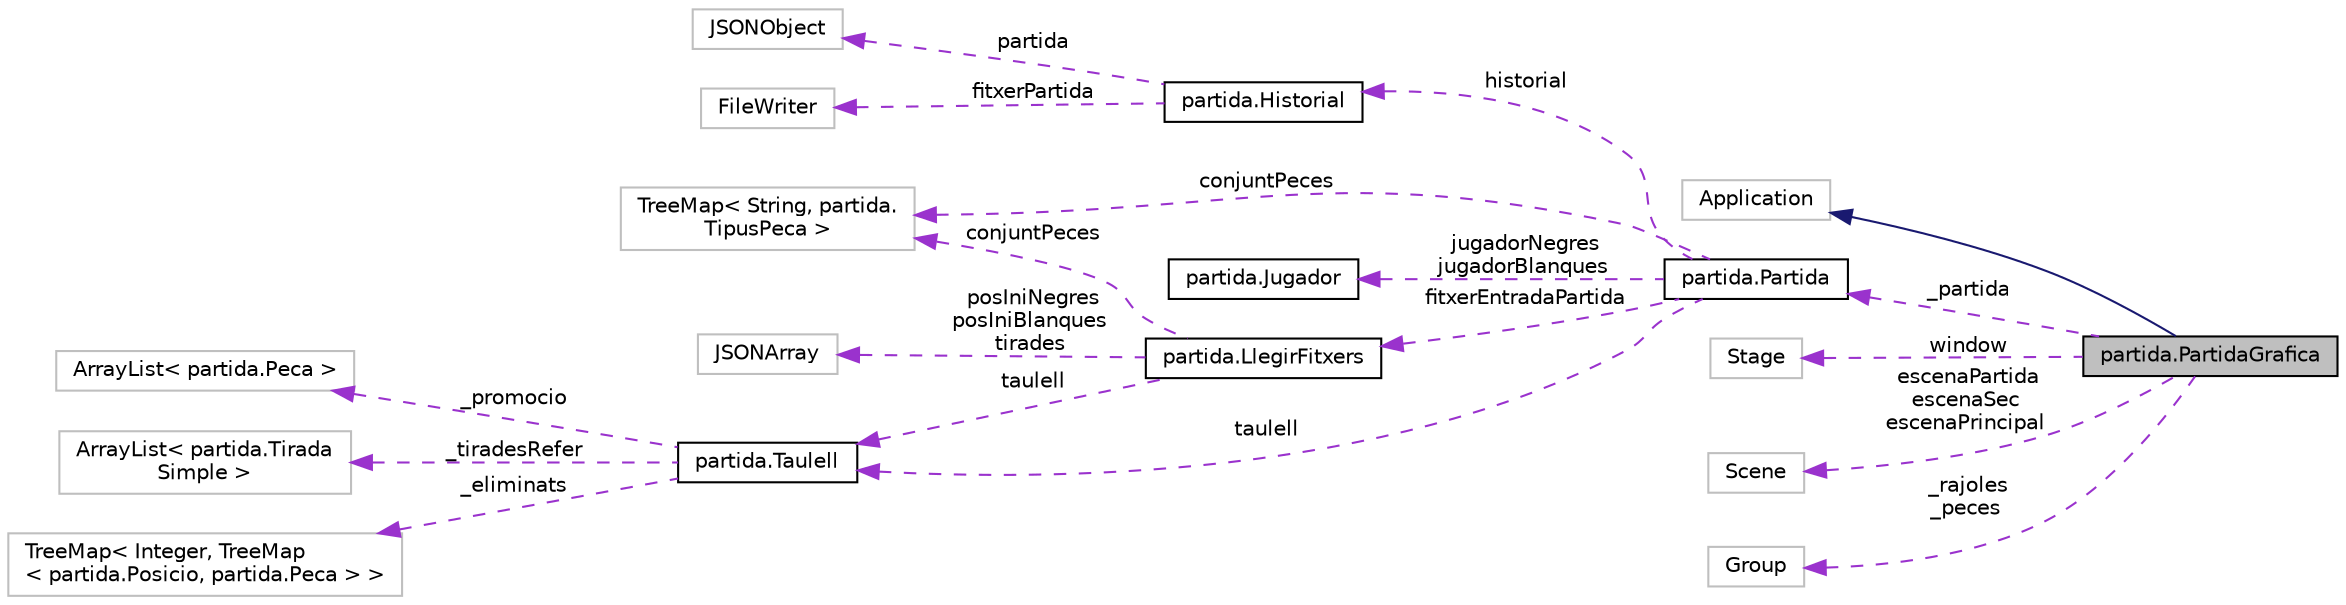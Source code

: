 digraph "partida.PartidaGrafica"
{
 // LATEX_PDF_SIZE
  edge [fontname="Helvetica",fontsize="10",labelfontname="Helvetica",labelfontsize="10"];
  node [fontname="Helvetica",fontsize="10",shape=record];
  rankdir="LR";
  Node1 [label="partida.PartidaGrafica",height=0.2,width=0.4,color="black", fillcolor="grey75", style="filled", fontcolor="black",tooltip="Partida gàfica, extensió de la classe Application de la API de java."];
  Node2 -> Node1 [dir="back",color="midnightblue",fontsize="10",style="solid",fontname="Helvetica"];
  Node2 [label="Application",height=0.2,width=0.4,color="grey75", fillcolor="white", style="filled",tooltip=" "];
  Node3 -> Node1 [dir="back",color="darkorchid3",fontsize="10",style="dashed",label=" _partida" ,fontname="Helvetica"];
  Node3 [label="partida.Partida",height=0.2,width=0.4,color="black", fillcolor="white", style="filled",URL="$classpartida_1_1_partida.html",tooltip="Versió d'un joc d'escacs amb peces personalitzables i taulells de mida variable."];
  Node4 -> Node3 [dir="back",color="darkorchid3",fontsize="10",style="dashed",label=" historial" ,fontname="Helvetica"];
  Node4 [label="partida.Historial",height=0.2,width=0.4,color="black", fillcolor="white", style="filled",URL="$classpartida_1_1_historial.html",tooltip="Tirades i resultats que s'obtenen dirant la partida, també posicions inicials."];
  Node5 -> Node4 [dir="back",color="darkorchid3",fontsize="10",style="dashed",label=" partida" ,fontname="Helvetica"];
  Node5 [label="JSONObject",height=0.2,width=0.4,color="grey75", fillcolor="white", style="filled",tooltip=" "];
  Node6 -> Node4 [dir="back",color="darkorchid3",fontsize="10",style="dashed",label=" fitxerPartida" ,fontname="Helvetica"];
  Node6 [label="FileWriter",height=0.2,width=0.4,color="grey75", fillcolor="white", style="filled",tooltip=" "];
  Node7 -> Node3 [dir="back",color="darkorchid3",fontsize="10",style="dashed",label=" conjuntPeces" ,fontname="Helvetica"];
  Node7 [label="TreeMap\< String, partida.\lTipusPeca \>",height=0.2,width=0.4,color="grey75", fillcolor="white", style="filled",tooltip=" "];
  Node8 -> Node3 [dir="back",color="darkorchid3",fontsize="10",style="dashed",label=" jugadorNegres\njugadorBlanques" ,fontname="Helvetica"];
  Node8 [label="partida.Jugador",height=0.2,width=0.4,color="black", fillcolor="white", style="filled",URL="$classpartida_1_1_jugador.html",tooltip="modul que analitzara i executara les jugades del usuari"];
  Node9 -> Node3 [dir="back",color="darkorchid3",fontsize="10",style="dashed",label=" taulell" ,fontname="Helvetica"];
  Node9 [label="partida.Taulell",height=0.2,width=0.4,color="black", fillcolor="white", style="filled",URL="$classpartida_1_1_taulell.html",tooltip="Modul que representa el taulell d'escacs el qual pot ser modificable."];
  Node10 -> Node9 [dir="back",color="darkorchid3",fontsize="10",style="dashed",label=" _promocio" ,fontname="Helvetica"];
  Node10 [label="ArrayList\< partida.Peca \>",height=0.2,width=0.4,color="grey75", fillcolor="white", style="filled",tooltip=" "];
  Node11 -> Node9 [dir="back",color="darkorchid3",fontsize="10",style="dashed",label=" _tiradesRefer" ,fontname="Helvetica"];
  Node11 [label="ArrayList\< partida.Tirada\lSimple \>",height=0.2,width=0.4,color="grey75", fillcolor="white", style="filled",tooltip=" "];
  Node12 -> Node9 [dir="back",color="darkorchid3",fontsize="10",style="dashed",label=" _eliminats" ,fontname="Helvetica"];
  Node12 [label="TreeMap\< Integer, TreeMap\l\< partida.Posicio, partida.Peca \> \>",height=0.2,width=0.4,color="grey75", fillcolor="white", style="filled",tooltip=" "];
  Node13 -> Node3 [dir="back",color="darkorchid3",fontsize="10",style="dashed",label=" fitxerEntradaPartida" ,fontname="Helvetica"];
  Node13 [label="partida.LlegirFitxers",height=0.2,width=0.4,color="black", fillcolor="white", style="filled",URL="$classpartida_1_1_llegir_fitxers.html",tooltip="Classe de lectura de fitxers d'entrada."];
  Node14 -> Node13 [dir="back",color="darkorchid3",fontsize="10",style="dashed",label=" posIniNegres\nposIniBlanques\ntirades" ,fontname="Helvetica"];
  Node14 [label="JSONArray",height=0.2,width=0.4,color="grey75", fillcolor="white", style="filled",tooltip=" "];
  Node7 -> Node13 [dir="back",color="darkorchid3",fontsize="10",style="dashed",label=" conjuntPeces" ,fontname="Helvetica"];
  Node9 -> Node13 [dir="back",color="darkorchid3",fontsize="10",style="dashed",label=" taulell" ,fontname="Helvetica"];
  Node15 -> Node1 [dir="back",color="darkorchid3",fontsize="10",style="dashed",label=" window" ,fontname="Helvetica"];
  Node15 [label="Stage",height=0.2,width=0.4,color="grey75", fillcolor="white", style="filled",tooltip=" "];
  Node16 -> Node1 [dir="back",color="darkorchid3",fontsize="10",style="dashed",label=" escenaPartida\nescenaSec\nescenaPrincipal" ,fontname="Helvetica"];
  Node16 [label="Scene",height=0.2,width=0.4,color="grey75", fillcolor="white", style="filled",tooltip=" "];
  Node17 -> Node1 [dir="back",color="darkorchid3",fontsize="10",style="dashed",label=" _rajoles\n_peces" ,fontname="Helvetica"];
  Node17 [label="Group",height=0.2,width=0.4,color="grey75", fillcolor="white", style="filled",tooltip=" "];
}
